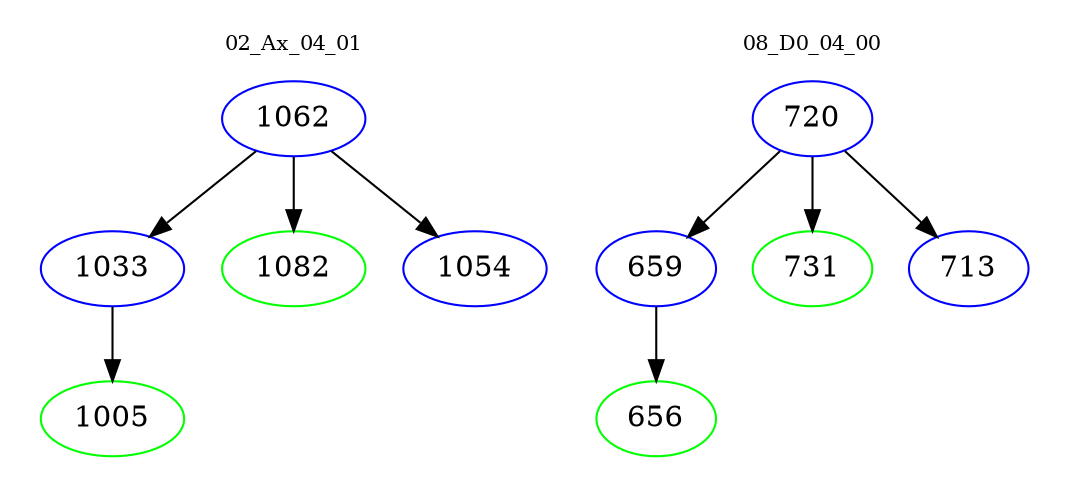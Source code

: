 digraph{
subgraph cluster_0 {
color = white
label = "02_Ax_04_01";
fontsize=10;
T0_1062 [label="1062", color="blue"]
T0_1062 -> T0_1033 [color="black"]
T0_1033 [label="1033", color="blue"]
T0_1033 -> T0_1005 [color="black"]
T0_1005 [label="1005", color="green"]
T0_1062 -> T0_1082 [color="black"]
T0_1082 [label="1082", color="green"]
T0_1062 -> T0_1054 [color="black"]
T0_1054 [label="1054", color="blue"]
}
subgraph cluster_1 {
color = white
label = "08_D0_04_00";
fontsize=10;
T1_720 [label="720", color="blue"]
T1_720 -> T1_659 [color="black"]
T1_659 [label="659", color="blue"]
T1_659 -> T1_656 [color="black"]
T1_656 [label="656", color="green"]
T1_720 -> T1_731 [color="black"]
T1_731 [label="731", color="green"]
T1_720 -> T1_713 [color="black"]
T1_713 [label="713", color="blue"]
}
}
